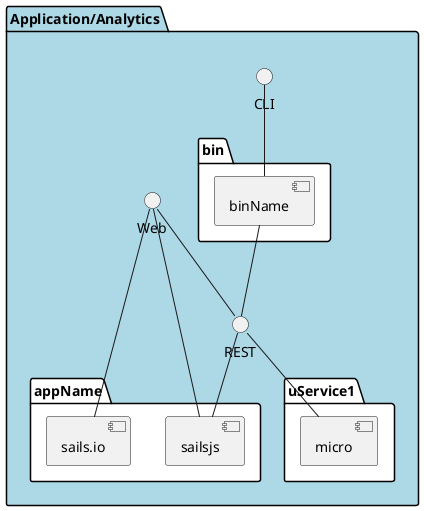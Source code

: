 @startuml

package "Application/Analytics" #lightblue {
  interface CLI
  interface Web
  interface REST
  folder bin #ffffff {
    component binName
  }

  folder appName #ffffff {
    component sails.io
    component sailsjs
  }

  folder uService1 #ffffff {
    component micro
  }
}

CLI -- binName
binName --  REST

Web -- sailsjs
Web -- REST
REST -- sailsjs
Web -- sails.io
REST -- micro

@enduml
